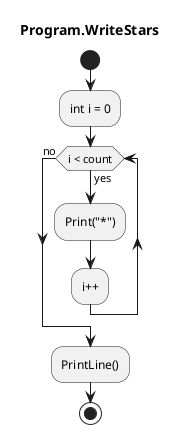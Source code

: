 @startuml Program.WriteStars
title Program.WriteStars
start
:int i = 0;
while (i < count) is (yes)
    :Print("*");
:i++;
endwhile (no)
:PrintLine();
stop
@enduml
